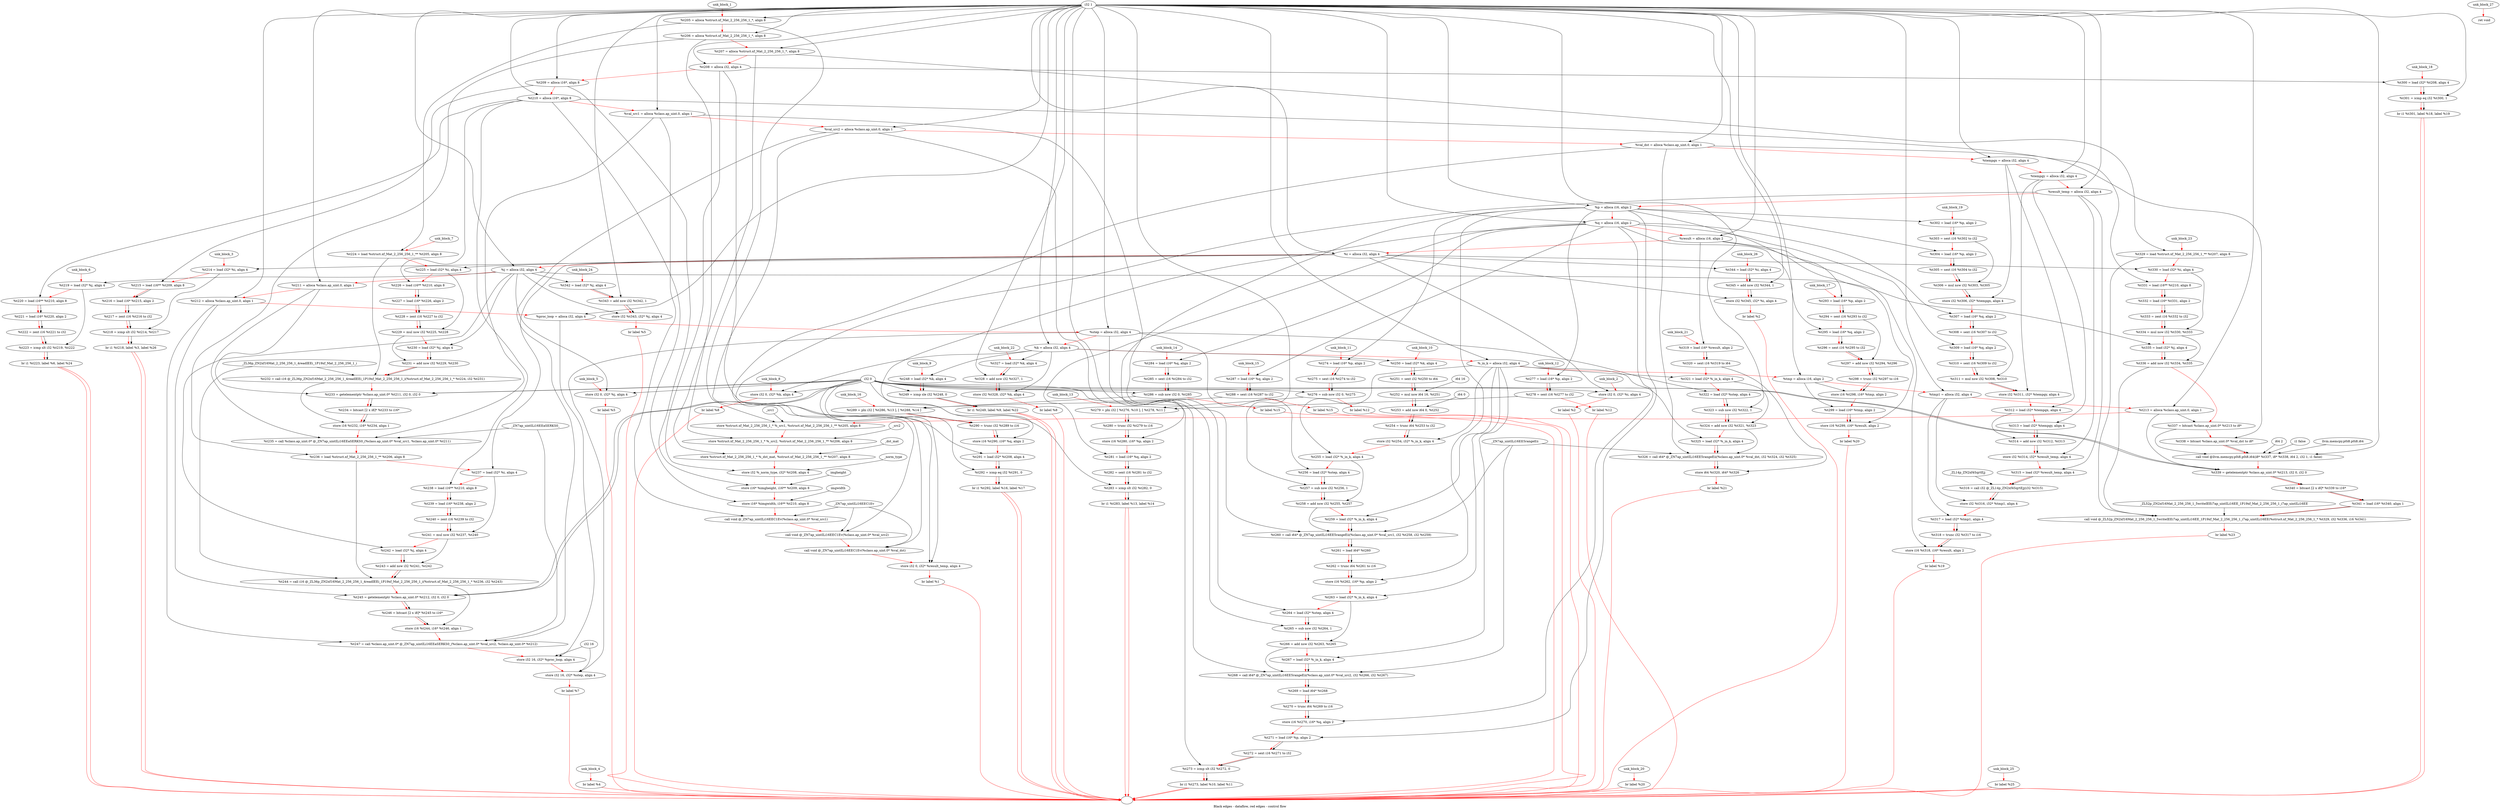 digraph G {
compound=true
label="Black edges - dataflow, red edges - control flow"
"t205" [label="  %t205 = alloca %struct.xf_Mat_2_256_256_1_*, align 8"]
"t206" [label="  %t206 = alloca %struct.xf_Mat_2_256_256_1_*, align 8"]
"t207" [label="  %t207 = alloca %struct.xf_Mat_2_256_256_1_*, align 8"]
"t208" [label="  %t208 = alloca i32, align 4"]
"t209" [label="  %t209 = alloca i16*, align 8"]
"t210" [label="  %t210 = alloca i16*, align 8"]
"val_src1" [label="  %val_src1 = alloca %class.ap_uint.0, align 1"]
"val_src2" [label="  %val_src2 = alloca %class.ap_uint.0, align 1"]
"val_dst" [label="  %val_dst = alloca %class.ap_uint.0, align 1"]
"tempgx" [label="  %tempgx = alloca i32, align 4"]
"tempgy" [label="  %tempgy = alloca i32, align 4"]
"result_temp" [label="  %result_temp = alloca i32, align 4"]
"p" [label="  %p = alloca i16, align 2"]
"q" [label="  %q = alloca i16, align 2"]
"result" [label="  %result = alloca i16, align 2"]
"i" [label="  %i = alloca i32, align 4"]
"j" [label="  %j = alloca i32, align 4"]
"t211" [label="  %t211 = alloca %class.ap_uint.0, align 1"]
"t212" [label="  %t212 = alloca %class.ap_uint.0, align 1"]
"proc_loop" [label="  %proc_loop = alloca i32, align 4"]
"step" [label="  %step = alloca i32, align 4"]
"k" [label="  %k = alloca i32, align 4"]
"_in_k" [label="  %_in_k = alloca i32, align 4"]
"tmp" [label="  %tmp = alloca i16, align 2"]
"tmp1" [label="  %tmp1 = alloca i32, align 4"]
"t213" [label="  %t213 = alloca %class.ap_uint.0, align 1"]
"_1" [label="  store %struct.xf_Mat_2_256_256_1_* %_src1, %struct.xf_Mat_2_256_256_1_** %t205, align 8"]
"_2" [label="  store %struct.xf_Mat_2_256_256_1_* %_src2, %struct.xf_Mat_2_256_256_1_** %t206, align 8"]
"_3" [label="  store %struct.xf_Mat_2_256_256_1_* %_dst_mat, %struct.xf_Mat_2_256_256_1_** %t207, align 8"]
"_4" [label="  store i32 %_norm_type, i32* %t208, align 4"]
"_5" [label="  store i16* %imgheight, i16** %t209, align 8"]
"_6" [label="  store i16* %imgwidth, i16** %t210, align 8"]
"_7" [label="  call void @_ZN7ap_uintILi16EEC1Ev(%class.ap_uint.0* %val_src1)"]
"_8" [label="  call void @_ZN7ap_uintILi16EEC1Ev(%class.ap_uint.0* %val_src2)"]
"_9" [label="  call void @_ZN7ap_uintILi16EEC1Ev(%class.ap_uint.0* %val_dst)"]
"_10" [label="  store i32 0, i32* %result_temp, align 4"]
"_11" [label="  br label %1"]
"unk_block_1" -> "t205"[color=red]
"i32 1" -> "t205"
"t205" -> "t206"[color=red weight=2]
"i32 1" -> "t206"
"t206" -> "t207"[color=red weight=2]
"i32 1" -> "t207"
"t207" -> "t208"[color=red weight=2]
"i32 1" -> "t208"
"t208" -> "t209"[color=red weight=2]
"i32 1" -> "t209"
"t209" -> "t210"[color=red weight=2]
"i32 1" -> "t210"
"t210" -> "val_src1"[color=red weight=2]
"i32 1" -> "val_src1"
"val_src1" -> "val_src2"[color=red weight=2]
"i32 1" -> "val_src2"
"val_src2" -> "val_dst"[color=red weight=2]
"i32 1" -> "val_dst"
"val_dst" -> "tempgx"[color=red weight=2]
"i32 1" -> "tempgx"
"tempgx" -> "tempgy"[color=red weight=2]
"i32 1" -> "tempgy"
"tempgy" -> "result_temp"[color=red weight=2]
"i32 1" -> "result_temp"
"result_temp" -> "p"[color=red weight=2]
"i32 1" -> "p"
"p" -> "q"[color=red weight=2]
"i32 1" -> "q"
"q" -> "result"[color=red weight=2]
"i32 1" -> "result"
"result" -> "i"[color=red weight=2]
"i32 1" -> "i"
"i" -> "j"[color=red weight=2]
"i32 1" -> "j"
"j" -> "t211"[color=red weight=2]
"i32 1" -> "t211"
"t211" -> "t212"[color=red weight=2]
"i32 1" -> "t212"
"t212" -> "proc_loop"[color=red weight=2]
"i32 1" -> "proc_loop"
"proc_loop" -> "step"[color=red weight=2]
"i32 1" -> "step"
"step" -> "k"[color=red weight=2]
"i32 1" -> "k"
"k" -> "_in_k"[color=red weight=2]
"i32 1" -> "_in_k"
"_in_k" -> "tmp"[color=red weight=2]
"i32 1" -> "tmp"
"tmp" -> "tmp1"[color=red weight=2]
"i32 1" -> "tmp1"
"tmp1" -> "t213"[color=red weight=2]
"i32 1" -> "t213"
"t213" -> "_1"[color=red weight=2]
"_src1" -> "_1"
"t205" -> "_1"
"_1" -> "_2"[color=red weight=2]
"_src2" -> "_2"
"t206" -> "_2"
"_2" -> "_3"[color=red weight=2]
"_dst_mat" -> "_3"
"t207" -> "_3"
"_3" -> "_4"[color=red weight=2]
"_norm_type" -> "_4"
"t208" -> "_4"
"_4" -> "_5"[color=red weight=2]
"imgheight" -> "_5"
"t209" -> "_5"
"_5" -> "_6"[color=red weight=2]
"imgwidth" -> "_6"
"t210" -> "_6"
"_6" -> "_7"[color=red weight=2]
"val_src1" -> "_7"
"_ZN7ap_uintILi16EEC1Ev" -> "_7"
"_7" -> "_8"[color=red weight=2]
"val_src2" -> "_8"
"_ZN7ap_uintILi16EEC1Ev" -> "_8"
"_8" -> "_9"[color=red weight=2]
"val_dst" -> "_9"
"_ZN7ap_uintILi16EEC1Ev" -> "_9"
"_9" -> "_10"[color=red weight=2]
"i32 0" -> "_10"
"result_temp" -> "_10"
"_10" -> "_11"[color=red weight=2]
"_11" -> ""[color=red]

"_12" [label="  store i32 0, i32* %i, align 4"]
"_13" [label="  br label %2"]
"unk_block_2" -> "_12"[color=red]
"i32 0" -> "_12"
"i" -> "_12"
"_12" -> "_13"[color=red weight=2]
"_13" -> ""[color=red]

"t214" [label="  %t214 = load i32* %i, align 4"]
"t215" [label="  %t215 = load i16** %t209, align 8"]
"t216" [label="  %t216 = load i16* %t215, align 2"]
"t217" [label="  %t217 = zext i16 %t216 to i32"]
"t218" [label="  %t218 = icmp slt i32 %t214, %t217"]
"_14" [label="  br i1 %t218, label %3, label %26"]
"unk_block_3" -> "t214"[color=red]
"i" -> "t214"
"t214" -> "t215"[color=red weight=2]
"t209" -> "t215"
"t215" -> "t216"[color=red weight=2]
"t215" -> "t216"
"t216" -> "t217"[color=red weight=2]
"t216" -> "t217"
"t217" -> "t218"[color=red weight=2]
"t214" -> "t218"
"t217" -> "t218"
"t218" -> "_14"[color=red weight=2]
"t218" -> "_14"
"_14" -> ""[color=red]
"_14" -> ""[color=red]

"_15" [label="  br label %4"]
"unk_block_4" -> "_15"[color=red]
"_15" -> ""[color=red]

"_16" [label="  store i32 0, i32* %j, align 4"]
"_17" [label="  br label %5"]
"unk_block_5" -> "_16"[color=red]
"i32 0" -> "_16"
"j" -> "_16"
"_16" -> "_17"[color=red weight=2]
"_17" -> ""[color=red]

"t219" [label="  %t219 = load i32* %j, align 4"]
"t220" [label="  %t220 = load i16** %t210, align 8"]
"t221" [label="  %t221 = load i16* %t220, align 2"]
"t222" [label="  %t222 = zext i16 %t221 to i32"]
"t223" [label="  %t223 = icmp slt i32 %t219, %t222"]
"_18" [label="  br i1 %t223, label %6, label %24"]
"unk_block_6" -> "t219"[color=red]
"j" -> "t219"
"t219" -> "t220"[color=red weight=2]
"t210" -> "t220"
"t220" -> "t221"[color=red weight=2]
"t220" -> "t221"
"t221" -> "t222"[color=red weight=2]
"t221" -> "t222"
"t222" -> "t223"[color=red weight=2]
"t219" -> "t223"
"t222" -> "t223"
"t223" -> "_18"[color=red weight=2]
"t223" -> "_18"
"_18" -> ""[color=red]
"_18" -> ""[color=red]

"t224" [label="  %t224 = load %struct.xf_Mat_2_256_256_1_** %t205, align 8"]
"t225" [label="  %t225 = load i32* %i, align 4"]
"t226" [label="  %t226 = load i16** %t210, align 8"]
"t227" [label="  %t227 = load i16* %t226, align 2"]
"t228" [label="  %t228 = zext i16 %t227 to i32"]
"t229" [label="  %t229 = mul nsw i32 %t225, %t228"]
"t230" [label="  %t230 = load i32* %j, align 4"]
"t231" [label="  %t231 = add nsw i32 %t229, %t230"]
"t232" [label="  %t232 = call i16 @_ZL36p_ZN2xf16Mat_2_256_256_1_4readIEEi_1P19xf_Mat_2_256_256_1_i(%struct.xf_Mat_2_256_256_1_* %t224, i32 %t231)"]
"t233" [label="  %t233 = getelementptr %class.ap_uint.0* %t211, i32 0, i32 0"]
"t234" [label="  %t234 = bitcast [2 x i8]* %t233 to i16*"]
"_19" [label="  store i16 %t232, i16* %t234, align 1"]
"t235" [label="  %t235 = call %class.ap_uint.0* @_ZN7ap_uintILi16EEaSERKS0_(%class.ap_uint.0* %val_src1, %class.ap_uint.0* %t211)"]
"t236" [label="  %t236 = load %struct.xf_Mat_2_256_256_1_** %t206, align 8"]
"t237" [label="  %t237 = load i32* %i, align 4"]
"t238" [label="  %t238 = load i16** %t210, align 8"]
"t239" [label="  %t239 = load i16* %t238, align 2"]
"t240" [label="  %t240 = zext i16 %t239 to i32"]
"t241" [label="  %t241 = mul nsw i32 %t237, %t240"]
"t242" [label="  %t242 = load i32* %j, align 4"]
"t243" [label="  %t243 = add nsw i32 %t241, %t242"]
"t244" [label="  %t244 = call i16 @_ZL36p_ZN2xf16Mat_2_256_256_1_4readIEEi_1P19xf_Mat_2_256_256_1_i(%struct.xf_Mat_2_256_256_1_* %t236, i32 %t243)"]
"t245" [label="  %t245 = getelementptr %class.ap_uint.0* %t212, i32 0, i32 0"]
"t246" [label="  %t246 = bitcast [2 x i8]* %t245 to i16*"]
"_20" [label="  store i16 %t244, i16* %t246, align 1"]
"t247" [label="  %t247 = call %class.ap_uint.0* @_ZN7ap_uintILi16EEaSERKS0_(%class.ap_uint.0* %val_src2, %class.ap_uint.0* %t212)"]
"_21" [label="  store i32 16, i32* %proc_loop, align 4"]
"_22" [label="  store i32 16, i32* %step, align 4"]
"_23" [label="  br label %7"]
"unk_block_7" -> "t224"[color=red]
"t205" -> "t224"
"t224" -> "t225"[color=red weight=2]
"i" -> "t225"
"t225" -> "t226"[color=red weight=2]
"t210" -> "t226"
"t226" -> "t227"[color=red weight=2]
"t226" -> "t227"
"t227" -> "t228"[color=red weight=2]
"t227" -> "t228"
"t228" -> "t229"[color=red weight=2]
"t225" -> "t229"
"t228" -> "t229"
"t229" -> "t230"[color=red weight=2]
"j" -> "t230"
"t230" -> "t231"[color=red weight=2]
"t229" -> "t231"
"t230" -> "t231"
"t231" -> "t232"[color=red weight=2]
"t224" -> "t232"
"t231" -> "t232"
"_ZL36p_ZN2xf16Mat_2_256_256_1_4readIEEi_1P19xf_Mat_2_256_256_1_i" -> "t232"
"t232" -> "t233"[color=red weight=2]
"t211" -> "t233"
"i32 0" -> "t233"
"i32 0" -> "t233"
"t233" -> "t234"[color=red weight=2]
"t233" -> "t234"
"t234" -> "_19"[color=red weight=2]
"t232" -> "_19"
"t234" -> "_19"
"_19" -> "t235"[color=red weight=2]
"val_src1" -> "t235"
"t211" -> "t235"
"_ZN7ap_uintILi16EEaSERKS0_" -> "t235"
"t235" -> "t236"[color=red weight=2]
"t206" -> "t236"
"t236" -> "t237"[color=red weight=2]
"i" -> "t237"
"t237" -> "t238"[color=red weight=2]
"t210" -> "t238"
"t238" -> "t239"[color=red weight=2]
"t238" -> "t239"
"t239" -> "t240"[color=red weight=2]
"t239" -> "t240"
"t240" -> "t241"[color=red weight=2]
"t237" -> "t241"
"t240" -> "t241"
"t241" -> "t242"[color=red weight=2]
"j" -> "t242"
"t242" -> "t243"[color=red weight=2]
"t241" -> "t243"
"t242" -> "t243"
"t243" -> "t244"[color=red weight=2]
"t236" -> "t244"
"t243" -> "t244"
"_ZL36p_ZN2xf16Mat_2_256_256_1_4readIEEi_1P19xf_Mat_2_256_256_1_i" -> "t244"
"t244" -> "t245"[color=red weight=2]
"t212" -> "t245"
"i32 0" -> "t245"
"i32 0" -> "t245"
"t245" -> "t246"[color=red weight=2]
"t245" -> "t246"
"t246" -> "_20"[color=red weight=2]
"t244" -> "_20"
"t246" -> "_20"
"_20" -> "t247"[color=red weight=2]
"val_src2" -> "t247"
"t212" -> "t247"
"_ZN7ap_uintILi16EEaSERKS0_" -> "t247"
"t247" -> "_21"[color=red weight=2]
"i32 16" -> "_21"
"proc_loop" -> "_21"
"_21" -> "_22"[color=red weight=2]
"i32 16" -> "_22"
"step" -> "_22"
"_22" -> "_23"[color=red weight=2]
"_23" -> ""[color=red]

"_24" [label="  store i32 0, i32* %k, align 4"]
"_25" [label="  br label %8"]
"unk_block_8" -> "_24"[color=red]
"i32 0" -> "_24"
"k" -> "_24"
"_24" -> "_25"[color=red weight=2]
"_25" -> ""[color=red]

"t248" [label="  %t248 = load i32* %k, align 4"]
"t249" [label="  %t249 = icmp sle i32 %t248, 0"]
"_26" [label="  br i1 %t249, label %9, label %22"]
"unk_block_9" -> "t248"[color=red]
"k" -> "t248"
"t248" -> "t249"[color=red weight=2]
"t248" -> "t249"
"i32 0" -> "t249"
"t249" -> "_26"[color=red weight=2]
"t249" -> "_26"
"_26" -> ""[color=red]
"_26" -> ""[color=red]

"t250" [label="  %t250 = load i32* %k, align 4"]
"t251" [label="  %t251 = sext i32 %t250 to i64"]
"t252" [label="  %t252 = mul nsw i64 16, %t251"]
"t253" [label="  %t253 = add nsw i64 0, %t252"]
"t254" [label="  %t254 = trunc i64 %t253 to i32"]
"_27" [label="  store i32 %t254, i32* %_in_k, align 4"]
"t255" [label="  %t255 = load i32* %_in_k, align 4"]
"t256" [label="  %t256 = load i32* %step, align 4"]
"t257" [label="  %t257 = sub nsw i32 %t256, 1"]
"t258" [label="  %t258 = add nsw i32 %t255, %t257"]
"t259" [label="  %t259 = load i32* %_in_k, align 4"]
"t260" [label="  %t260 = call i64* @_ZN7ap_uintILi16EE5rangeEii(%class.ap_uint.0* %val_src1, i32 %t258, i32 %t259)"]
"t261" [label="  %t261 = load i64* %t260"]
"t262" [label="  %t262 = trunc i64 %t261 to i16"]
"_28" [label="  store i16 %t262, i16* %p, align 2"]
"t263" [label="  %t263 = load i32* %_in_k, align 4"]
"t264" [label="  %t264 = load i32* %step, align 4"]
"t265" [label="  %t265 = sub nsw i32 %t264, 1"]
"t266" [label="  %t266 = add nsw i32 %t263, %t265"]
"t267" [label="  %t267 = load i32* %_in_k, align 4"]
"t268" [label="  %t268 = call i64* @_ZN7ap_uintILi16EE5rangeEii(%class.ap_uint.0* %val_src2, i32 %t266, i32 %t267)"]
"t269" [label="  %t269 = load i64* %t268"]
"t270" [label="  %t270 = trunc i64 %t269 to i16"]
"_29" [label="  store i16 %t270, i16* %q, align 2"]
"t271" [label="  %t271 = load i16* %p, align 2"]
"t272" [label="  %t272 = sext i16 %t271 to i32"]
"t273" [label="  %t273 = icmp slt i32 %t272, 0"]
"_30" [label="  br i1 %t273, label %10, label %11"]
"unk_block_10" -> "t250"[color=red]
"k" -> "t250"
"t250" -> "t251"[color=red weight=2]
"t250" -> "t251"
"t251" -> "t252"[color=red weight=2]
"i64 16" -> "t252"
"t251" -> "t252"
"t252" -> "t253"[color=red weight=2]
"i64 0" -> "t253"
"t252" -> "t253"
"t253" -> "t254"[color=red weight=2]
"t253" -> "t254"
"t254" -> "_27"[color=red weight=2]
"t254" -> "_27"
"_in_k" -> "_27"
"_27" -> "t255"[color=red weight=2]
"_in_k" -> "t255"
"t255" -> "t256"[color=red weight=2]
"step" -> "t256"
"t256" -> "t257"[color=red weight=2]
"t256" -> "t257"
"i32 1" -> "t257"
"t257" -> "t258"[color=red weight=2]
"t255" -> "t258"
"t257" -> "t258"
"t258" -> "t259"[color=red weight=2]
"_in_k" -> "t259"
"t259" -> "t260"[color=red weight=2]
"val_src1" -> "t260"
"t258" -> "t260"
"t259" -> "t260"
"_ZN7ap_uintILi16EE5rangeEii" -> "t260"
"t260" -> "t261"[color=red weight=2]
"t260" -> "t261"
"t261" -> "t262"[color=red weight=2]
"t261" -> "t262"
"t262" -> "_28"[color=red weight=2]
"t262" -> "_28"
"p" -> "_28"
"_28" -> "t263"[color=red weight=2]
"_in_k" -> "t263"
"t263" -> "t264"[color=red weight=2]
"step" -> "t264"
"t264" -> "t265"[color=red weight=2]
"t264" -> "t265"
"i32 1" -> "t265"
"t265" -> "t266"[color=red weight=2]
"t263" -> "t266"
"t265" -> "t266"
"t266" -> "t267"[color=red weight=2]
"_in_k" -> "t267"
"t267" -> "t268"[color=red weight=2]
"val_src2" -> "t268"
"t266" -> "t268"
"t267" -> "t268"
"_ZN7ap_uintILi16EE5rangeEii" -> "t268"
"t268" -> "t269"[color=red weight=2]
"t268" -> "t269"
"t269" -> "t270"[color=red weight=2]
"t269" -> "t270"
"t270" -> "_29"[color=red weight=2]
"t270" -> "_29"
"q" -> "_29"
"_29" -> "t271"[color=red weight=2]
"p" -> "t271"
"t271" -> "t272"[color=red weight=2]
"t271" -> "t272"
"t272" -> "t273"[color=red weight=2]
"t272" -> "t273"
"i32 0" -> "t273"
"t273" -> "_30"[color=red weight=2]
"t273" -> "_30"
"_30" -> ""[color=red]
"_30" -> ""[color=red]

"t274" [label="  %t274 = load i16* %p, align 2"]
"t275" [label="  %t275 = sext i16 %t274 to i32"]
"t276" [label="  %t276 = sub nsw i32 0, %t275"]
"_31" [label="  br label %12"]
"unk_block_11" -> "t274"[color=red]
"p" -> "t274"
"t274" -> "t275"[color=red weight=2]
"t274" -> "t275"
"t275" -> "t276"[color=red weight=2]
"i32 0" -> "t276"
"t275" -> "t276"
"t276" -> "_31"[color=red weight=2]
"_31" -> ""[color=red]

"t277" [label="  %t277 = load i16* %p, align 2"]
"t278" [label="  %t278 = sext i16 %t277 to i32"]
"_32" [label="  br label %12"]
"unk_block_12" -> "t277"[color=red]
"p" -> "t277"
"t277" -> "t278"[color=red weight=2]
"t277" -> "t278"
"t278" -> "_32"[color=red weight=2]
"_32" -> ""[color=red]

"t279" [label="  %t279 = phi i32 [ %t276, %10 ], [ %t278, %11 ]"]
"t280" [label="  %t280 = trunc i32 %t279 to i16"]
"_33" [label="  store i16 %t280, i16* %p, align 2"]
"t281" [label="  %t281 = load i16* %q, align 2"]
"t282" [label="  %t282 = sext i16 %t281 to i32"]
"t283" [label="  %t283 = icmp slt i32 %t282, 0"]
"_34" [label="  br i1 %t283, label %13, label %14"]
"unk_block_13" -> "t279"[color=red]
"t276" -> "t279"
"t278" -> "t279"
"t279" -> "t280"[color=red weight=2]
"t279" -> "t280"
"t280" -> "_33"[color=red weight=2]
"t280" -> "_33"
"p" -> "_33"
"_33" -> "t281"[color=red weight=2]
"q" -> "t281"
"t281" -> "t282"[color=red weight=2]
"t281" -> "t282"
"t282" -> "t283"[color=red weight=2]
"t282" -> "t283"
"i32 0" -> "t283"
"t283" -> "_34"[color=red weight=2]
"t283" -> "_34"
"_34" -> ""[color=red]
"_34" -> ""[color=red]

"t284" [label="  %t284 = load i16* %q, align 2"]
"t285" [label="  %t285 = sext i16 %t284 to i32"]
"t286" [label="  %t286 = sub nsw i32 0, %t285"]
"_35" [label="  br label %15"]
"unk_block_14" -> "t284"[color=red]
"q" -> "t284"
"t284" -> "t285"[color=red weight=2]
"t284" -> "t285"
"t285" -> "t286"[color=red weight=2]
"i32 0" -> "t286"
"t285" -> "t286"
"t286" -> "_35"[color=red weight=2]
"_35" -> ""[color=red]

"t287" [label="  %t287 = load i16* %q, align 2"]
"t288" [label="  %t288 = sext i16 %t287 to i32"]
"_36" [label="  br label %15"]
"unk_block_15" -> "t287"[color=red]
"q" -> "t287"
"t287" -> "t288"[color=red weight=2]
"t287" -> "t288"
"t288" -> "_36"[color=red weight=2]
"_36" -> ""[color=red]

"t289" [label="  %t289 = phi i32 [ %t286, %13 ], [ %t288, %14 ]"]
"t290" [label="  %t290 = trunc i32 %t289 to i16"]
"_37" [label="  store i16 %t290, i16* %q, align 2"]
"t291" [label="  %t291 = load i32* %t208, align 4"]
"t292" [label="  %t292 = icmp eq i32 %t291, 0"]
"_38" [label="  br i1 %t292, label %16, label %17"]
"unk_block_16" -> "t289"[color=red]
"t286" -> "t289"
"t288" -> "t289"
"t289" -> "t290"[color=red weight=2]
"t289" -> "t290"
"t290" -> "_37"[color=red weight=2]
"t290" -> "_37"
"q" -> "_37"
"_37" -> "t291"[color=red weight=2]
"t208" -> "t291"
"t291" -> "t292"[color=red weight=2]
"t291" -> "t292"
"i32 0" -> "t292"
"t292" -> "_38"[color=red weight=2]
"t292" -> "_38"
"_38" -> ""[color=red]
"_38" -> ""[color=red]

"t293" [label="  %t293 = load i16* %p, align 2"]
"t294" [label="  %t294 = sext i16 %t293 to i32"]
"t295" [label="  %t295 = load i16* %q, align 2"]
"t296" [label="  %t296 = sext i16 %t295 to i32"]
"t297" [label="  %t297 = add nsw i32 %t294, %t296"]
"t298" [label="  %t298 = trunc i32 %t297 to i16"]
"_39" [label="  store i16 %t298, i16* %tmp, align 2"]
"t299" [label="  %t299 = load i16* %tmp, align 2"]
"_40" [label="  store i16 %t299, i16* %result, align 2"]
"_41" [label="  br label %20"]
"unk_block_17" -> "t293"[color=red]
"p" -> "t293"
"t293" -> "t294"[color=red weight=2]
"t293" -> "t294"
"t294" -> "t295"[color=red weight=2]
"q" -> "t295"
"t295" -> "t296"[color=red weight=2]
"t295" -> "t296"
"t296" -> "t297"[color=red weight=2]
"t294" -> "t297"
"t296" -> "t297"
"t297" -> "t298"[color=red weight=2]
"t297" -> "t298"
"t298" -> "_39"[color=red weight=2]
"t298" -> "_39"
"tmp" -> "_39"
"_39" -> "t299"[color=red weight=2]
"tmp" -> "t299"
"t299" -> "_40"[color=red weight=2]
"t299" -> "_40"
"result" -> "_40"
"_40" -> "_41"[color=red weight=2]
"_41" -> ""[color=red]

"t300" [label="  %t300 = load i32* %t208, align 4"]
"t301" [label="  %t301 = icmp eq i32 %t300, 1"]
"_42" [label="  br i1 %t301, label %18, label %19"]
"unk_block_18" -> "t300"[color=red]
"t208" -> "t300"
"t300" -> "t301"[color=red weight=2]
"t300" -> "t301"
"i32 1" -> "t301"
"t301" -> "_42"[color=red weight=2]
"t301" -> "_42"
"_42" -> ""[color=red]
"_42" -> ""[color=red]

"t302" [label="  %t302 = load i16* %p, align 2"]
"t303" [label="  %t303 = sext i16 %t302 to i32"]
"t304" [label="  %t304 = load i16* %p, align 2"]
"t305" [label="  %t305 = sext i16 %t304 to i32"]
"t306" [label="  %t306 = mul nsw i32 %t303, %t305"]
"_43" [label="  store i32 %t306, i32* %tempgx, align 4"]
"t307" [label="  %t307 = load i16* %q, align 2"]
"t308" [label="  %t308 = sext i16 %t307 to i32"]
"t309" [label="  %t309 = load i16* %q, align 2"]
"t310" [label="  %t310 = sext i16 %t309 to i32"]
"t311" [label="  %t311 = mul nsw i32 %t308, %t310"]
"_44" [label="  store i32 %t311, i32* %tempgy, align 4"]
"t312" [label="  %t312 = load i32* %tempgx, align 4"]
"t313" [label="  %t313 = load i32* %tempgy, align 4"]
"t314" [label="  %t314 = add nsw i32 %t312, %t313"]
"_45" [label="  store i32 %t314, i32* %result_temp, align 4"]
"t315" [label="  %t315 = load i32* %result_temp, align 4"]
"t316" [label="  %t316 = call i32 @_ZL14p_ZN2xf4SqrtEjj(i32 %t315)"]
"_46" [label="  store i32 %t316, i32* %tmp1, align 4"]
"t317" [label="  %t317 = load i32* %tmp1, align 4"]
"t318" [label="  %t318 = trunc i32 %t317 to i16"]
"_47" [label="  store i16 %t318, i16* %result, align 2"]
"_48" [label="  br label %19"]
"unk_block_19" -> "t302"[color=red]
"p" -> "t302"
"t302" -> "t303"[color=red weight=2]
"t302" -> "t303"
"t303" -> "t304"[color=red weight=2]
"p" -> "t304"
"t304" -> "t305"[color=red weight=2]
"t304" -> "t305"
"t305" -> "t306"[color=red weight=2]
"t303" -> "t306"
"t305" -> "t306"
"t306" -> "_43"[color=red weight=2]
"t306" -> "_43"
"tempgx" -> "_43"
"_43" -> "t307"[color=red weight=2]
"q" -> "t307"
"t307" -> "t308"[color=red weight=2]
"t307" -> "t308"
"t308" -> "t309"[color=red weight=2]
"q" -> "t309"
"t309" -> "t310"[color=red weight=2]
"t309" -> "t310"
"t310" -> "t311"[color=red weight=2]
"t308" -> "t311"
"t310" -> "t311"
"t311" -> "_44"[color=red weight=2]
"t311" -> "_44"
"tempgy" -> "_44"
"_44" -> "t312"[color=red weight=2]
"tempgx" -> "t312"
"t312" -> "t313"[color=red weight=2]
"tempgy" -> "t313"
"t313" -> "t314"[color=red weight=2]
"t312" -> "t314"
"t313" -> "t314"
"t314" -> "_45"[color=red weight=2]
"t314" -> "_45"
"result_temp" -> "_45"
"_45" -> "t315"[color=red weight=2]
"result_temp" -> "t315"
"t315" -> "t316"[color=red weight=2]
"t315" -> "t316"
"_ZL14p_ZN2xf4SqrtEjj" -> "t316"
"t316" -> "_46"[color=red weight=2]
"t316" -> "_46"
"tmp1" -> "_46"
"_46" -> "t317"[color=red weight=2]
"tmp1" -> "t317"
"t317" -> "t318"[color=red weight=2]
"t317" -> "t318"
"t318" -> "_47"[color=red weight=2]
"t318" -> "_47"
"result" -> "_47"
"_47" -> "_48"[color=red weight=2]
"_48" -> ""[color=red]

"_49" [label="  br label %20"]
"unk_block_20" -> "_49"[color=red]
"_49" -> ""[color=red]

"t319" [label="  %t319 = load i16* %result, align 2"]
"t320" [label="  %t320 = sext i16 %t319 to i64"]
"t321" [label="  %t321 = load i32* %_in_k, align 4"]
"t322" [label="  %t322 = load i32* %step, align 4"]
"t323" [label="  %t323 = sub nsw i32 %t322, 1"]
"t324" [label="  %t324 = add nsw i32 %t321, %t323"]
"t325" [label="  %t325 = load i32* %_in_k, align 4"]
"t326" [label="  %t326 = call i64* @_ZN7ap_uintILi16EE5rangeEii(%class.ap_uint.0* %val_dst, i32 %t324, i32 %t325)"]
"_50" [label="  store i64 %t320, i64* %t326"]
"_51" [label="  br label %21"]
"unk_block_21" -> "t319"[color=red]
"result" -> "t319"
"t319" -> "t320"[color=red weight=2]
"t319" -> "t320"
"t320" -> "t321"[color=red weight=2]
"_in_k" -> "t321"
"t321" -> "t322"[color=red weight=2]
"step" -> "t322"
"t322" -> "t323"[color=red weight=2]
"t322" -> "t323"
"i32 1" -> "t323"
"t323" -> "t324"[color=red weight=2]
"t321" -> "t324"
"t323" -> "t324"
"t324" -> "t325"[color=red weight=2]
"_in_k" -> "t325"
"t325" -> "t326"[color=red weight=2]
"val_dst" -> "t326"
"t324" -> "t326"
"t325" -> "t326"
"_ZN7ap_uintILi16EE5rangeEii" -> "t326"
"t326" -> "_50"[color=red weight=2]
"t320" -> "_50"
"t326" -> "_50"
"_50" -> "_51"[color=red weight=2]
"_51" -> ""[color=red]

"t327" [label="  %t327 = load i32* %k, align 4"]
"t328" [label="  %t328 = add nsw i32 %t327, 1"]
"_52" [label="  store i32 %t328, i32* %k, align 4"]
"_53" [label="  br label %8"]
"unk_block_22" -> "t327"[color=red]
"k" -> "t327"
"t327" -> "t328"[color=red weight=2]
"t327" -> "t328"
"i32 1" -> "t328"
"t328" -> "_52"[color=red weight=2]
"t328" -> "_52"
"k" -> "_52"
"_52" -> "_53"[color=red weight=2]
"_53" -> ""[color=red]

"t329" [label="  %t329 = load %struct.xf_Mat_2_256_256_1_** %t207, align 8"]
"t330" [label="  %t330 = load i32* %i, align 4"]
"t331" [label="  %t331 = load i16** %t210, align 8"]
"t332" [label="  %t332 = load i16* %t331, align 2"]
"t333" [label="  %t333 = zext i16 %t332 to i32"]
"t334" [label="  %t334 = mul nsw i32 %t330, %t333"]
"t335" [label="  %t335 = load i32* %j, align 4"]
"t336" [label="  %t336 = add nsw i32 %t334, %t335"]
"t337" [label="  %t337 = bitcast %class.ap_uint.0* %t213 to i8*"]
"t338" [label="  %t338 = bitcast %class.ap_uint.0* %val_dst to i8*"]
"_54" [label="  call void @llvm.memcpy.p0i8.p0i8.i64(i8* %t337, i8* %t338, i64 2, i32 1, i1 false)"]
"t339" [label="  %t339 = getelementptr %class.ap_uint.0* %t213, i32 0, i32 0"]
"t340" [label="  %t340 = bitcast [2 x i8]* %t339 to i16*"]
"t341" [label="  %t341 = load i16* %t340, align 1"]
"_55" [label="  call void @_ZL52p_ZN2xf16Mat_2_256_256_1_5writeIEEi7ap_uintILi16EE_1P19xf_Mat_2_256_256_1_i7ap_uintILi16EE(%struct.xf_Mat_2_256_256_1_* %t329, i32 %t336, i16 %t341)"]
"_56" [label="  br label %23"]
"unk_block_23" -> "t329"[color=red]
"t207" -> "t329"
"t329" -> "t330"[color=red weight=2]
"i" -> "t330"
"t330" -> "t331"[color=red weight=2]
"t210" -> "t331"
"t331" -> "t332"[color=red weight=2]
"t331" -> "t332"
"t332" -> "t333"[color=red weight=2]
"t332" -> "t333"
"t333" -> "t334"[color=red weight=2]
"t330" -> "t334"
"t333" -> "t334"
"t334" -> "t335"[color=red weight=2]
"j" -> "t335"
"t335" -> "t336"[color=red weight=2]
"t334" -> "t336"
"t335" -> "t336"
"t336" -> "t337"[color=red weight=2]
"t213" -> "t337"
"t337" -> "t338"[color=red weight=2]
"val_dst" -> "t338"
"t338" -> "_54"[color=red weight=2]
"t337" -> "_54"
"t338" -> "_54"
"i64 2" -> "_54"
"i32 1" -> "_54"
"i1 false" -> "_54"
"llvm.memcpy.p0i8.p0i8.i64" -> "_54"
"_54" -> "t339"[color=red weight=2]
"t213" -> "t339"
"i32 0" -> "t339"
"i32 0" -> "t339"
"t339" -> "t340"[color=red weight=2]
"t339" -> "t340"
"t340" -> "t341"[color=red weight=2]
"t340" -> "t341"
"t341" -> "_55"[color=red weight=2]
"t329" -> "_55"
"t336" -> "_55"
"t341" -> "_55"
"_ZL52p_ZN2xf16Mat_2_256_256_1_5writeIEEi7ap_uintILi16EE_1P19xf_Mat_2_256_256_1_i7ap_uintILi16EE" -> "_55"
"_55" -> "_56"[color=red weight=2]
"_56" -> ""[color=red]

"t342" [label="  %t342 = load i32* %j, align 4"]
"t343" [label="  %t343 = add nsw i32 %t342, 1"]
"_57" [label="  store i32 %t343, i32* %j, align 4"]
"_58" [label="  br label %5"]
"unk_block_24" -> "t342"[color=red]
"j" -> "t342"
"t342" -> "t343"[color=red weight=2]
"t342" -> "t343"
"i32 1" -> "t343"
"t343" -> "_57"[color=red weight=2]
"t343" -> "_57"
"j" -> "_57"
"_57" -> "_58"[color=red weight=2]
"_58" -> ""[color=red]

"_59" [label="  br label %25"]
"unk_block_25" -> "_59"[color=red]
"_59" -> ""[color=red]

"t344" [label="  %t344 = load i32* %i, align 4"]
"t345" [label="  %t345 = add nsw i32 %t344, 1"]
"_60" [label="  store i32 %t345, i32* %i, align 4"]
"_61" [label="  br label %2"]
"unk_block_26" -> "t344"[color=red]
"i" -> "t344"
"t344" -> "t345"[color=red weight=2]
"t344" -> "t345"
"i32 1" -> "t345"
"t345" -> "_60"[color=red weight=2]
"t345" -> "_60"
"i" -> "_60"
"_60" -> "_61"[color=red weight=2]
"_61" -> ""[color=red]

"_62" [label="  ret void"]
"unk_block_27" -> "_62"[color=red]

}
